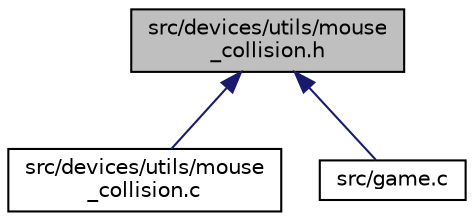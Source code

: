 digraph "src/devices/utils/mouse_collision.h"
{
 // LATEX_PDF_SIZE
  edge [fontname="Helvetica",fontsize="10",labelfontname="Helvetica",labelfontsize="10"];
  node [fontname="Helvetica",fontsize="10",shape=record];
  Node1 [label="src/devices/utils/mouse\l_collision.h",height=0.2,width=0.4,color="black", fillcolor="grey75", style="filled", fontcolor="black",tooltip=" "];
  Node1 -> Node2 [dir="back",color="midnightblue",fontsize="10",style="solid",fontname="Helvetica"];
  Node2 [label="src/devices/utils/mouse\l_collision.c",height=0.2,width=0.4,color="black", fillcolor="white", style="filled",URL="$mouse__collision_8c.html",tooltip=" "];
  Node1 -> Node3 [dir="back",color="midnightblue",fontsize="10",style="solid",fontname="Helvetica"];
  Node3 [label="src/game.c",height=0.2,width=0.4,color="black", fillcolor="white", style="filled",URL="$game_8c.html",tooltip=" "];
}
